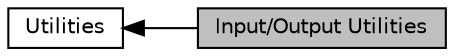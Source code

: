 digraph "Input/Output Utilities"
{
  edge [fontname="Helvetica",fontsize="10",labelfontname="Helvetica",labelfontsize="10"];
  node [fontname="Helvetica",fontsize="10",shape=box];
  rankdir=LR;
  Node1 [label="Input/Output Utilities",height=0.2,width=0.4,color="black", fillcolor="grey75", style="filled", fontcolor="black",tooltip="Utility classes and functions related to file input and output."];
  Node2 [label="Utilities",height=0.2,width=0.4,color="black", fillcolor="white", style="filled",URL="$group__Utilities.html",tooltip="Utility classes and functions."];
  Node2->Node1 [shape=plaintext, dir="back", style="solid"];
}
